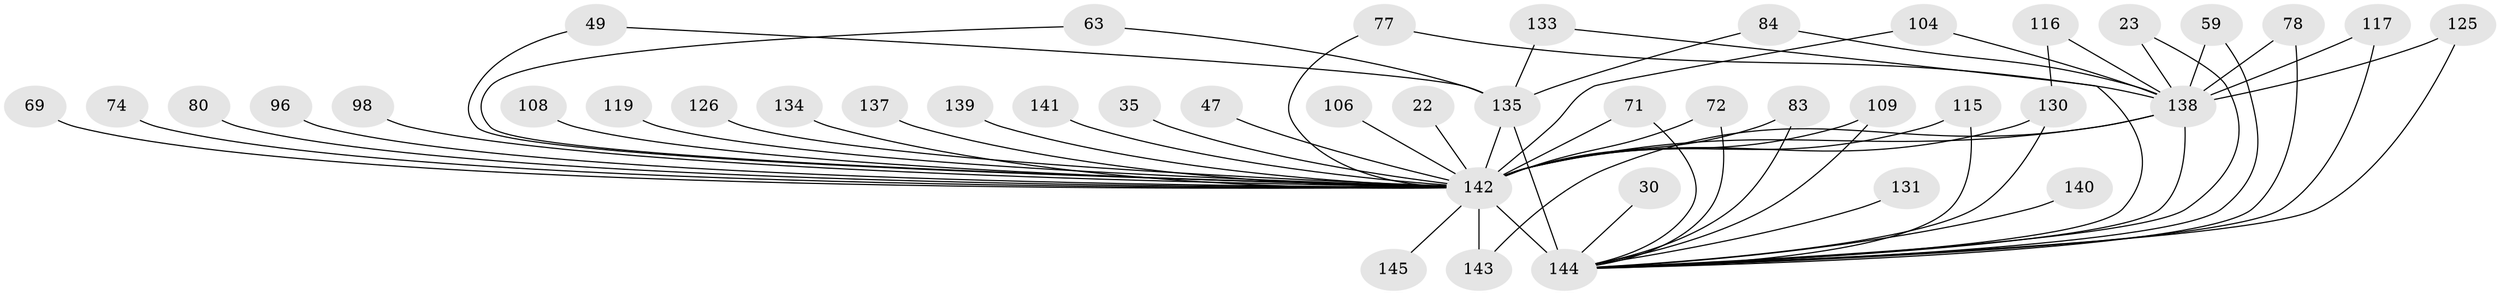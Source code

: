 // original degree distribution, {22: 0.006896551724137931, 18: 0.006896551724137931, 34: 0.006896551724137931, 27: 0.006896551724137931, 36: 0.006896551724137931, 19: 0.013793103448275862, 28: 0.013793103448275862, 24: 0.006896551724137931, 5: 0.034482758620689655, 4: 0.07586206896551724, 3: 0.21379310344827587, 17: 0.006896551724137931, 6: 0.020689655172413793, 2: 0.5724137931034483, 12: 0.006896551724137931}
// Generated by graph-tools (version 1.1) at 2025/48/03/04/25 21:48:15]
// undirected, 43 vertices, 63 edges
graph export_dot {
graph [start="1"]
  node [color=gray90,style=filled];
  22;
  23;
  30;
  35;
  47;
  49;
  59;
  63;
  69;
  71;
  72;
  74 [super="+28"];
  77;
  78;
  80;
  83;
  84;
  96 [super="+91"];
  98;
  104;
  106;
  108;
  109;
  115 [super="+110"];
  116;
  117 [super="+44"];
  119;
  125;
  126 [super="+124"];
  130 [super="+43+99+105+127"];
  131;
  133;
  134;
  135 [super="+86+128+38+73"];
  137 [super="+132"];
  138 [super="+18+6+121+97+81+118+41"];
  139;
  140;
  141;
  142 [super="+25+45+85+112+129+5"];
  143;
  144 [super="+11+101+48+10+136+58+123"];
  145;
  22 -- 142 [weight=2];
  23 -- 138;
  23 -- 144;
  30 -- 144 [weight=2];
  35 -- 142 [weight=2];
  47 -- 142 [weight=2];
  49 -- 142;
  49 -- 135;
  59 -- 138;
  59 -- 144;
  63 -- 142;
  63 -- 135;
  69 -- 142;
  71 -- 142;
  71 -- 144;
  72 -- 142;
  72 -- 144;
  74 -- 142 [weight=2];
  77 -- 138;
  77 -- 142;
  78 -- 138;
  78 -- 144;
  80 -- 142 [weight=2];
  83 -- 144;
  83 -- 142;
  84 -- 138;
  84 -- 135;
  96 -- 142 [weight=3];
  98 -- 142 [weight=2];
  104 -- 138;
  104 -- 142;
  106 -- 142 [weight=2];
  108 -- 142;
  109 -- 144;
  109 -- 142;
  115 -- 142 [weight=6];
  115 -- 144 [weight=3];
  116 -- 138;
  116 -- 130;
  117 -- 144;
  117 -- 138 [weight=2];
  119 -- 142 [weight=2];
  125 -- 138;
  125 -- 144;
  126 -- 142 [weight=3];
  130 -- 142 [weight=5];
  130 -- 144 [weight=3];
  131 -- 144 [weight=2];
  133 -- 135;
  133 -- 144;
  134 -- 142 [weight=2];
  135 -- 142 [weight=18];
  135 -- 144 [weight=4];
  137 -- 142 [weight=7];
  138 -- 142 [weight=21];
  138 -- 143;
  138 -- 144 [weight=12];
  139 -- 142 [weight=2];
  140 -- 144 [weight=2];
  141 -- 142 [weight=2];
  142 -- 144 [weight=40];
  142 -- 145;
  142 -- 143;
}
